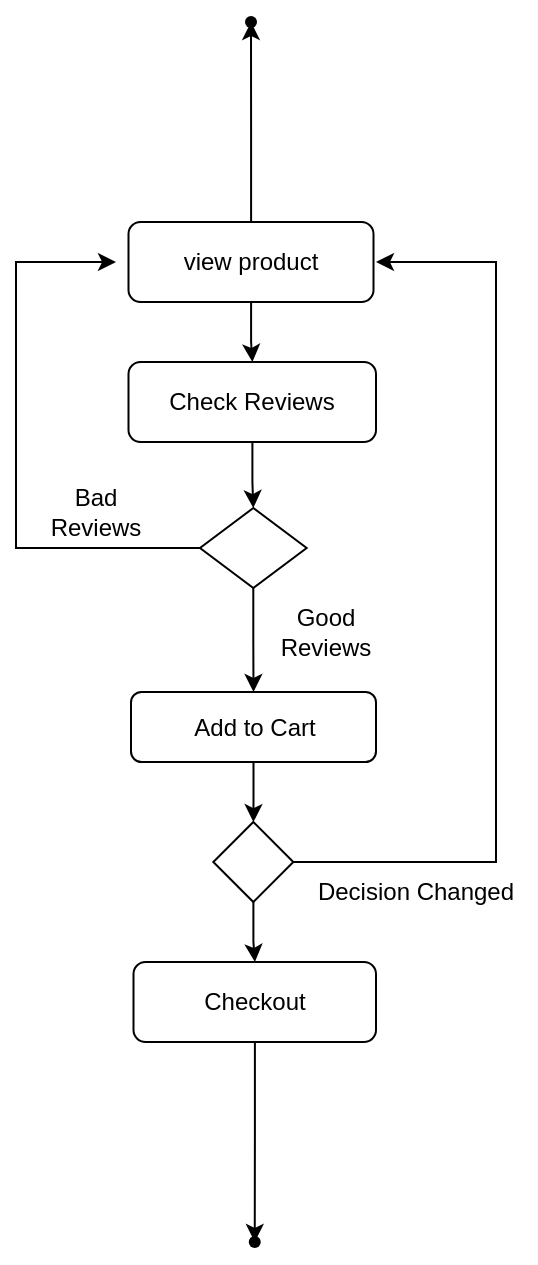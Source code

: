 <mxfile version="26.0.7">
  <diagram id="C5RBs43oDa-KdzZeNtuy" name="Page-1">
    <mxGraphModel dx="880" dy="508" grid="1" gridSize="10" guides="1" tooltips="1" connect="1" arrows="1" fold="1" page="1" pageScale="1" pageWidth="827" pageHeight="1169" math="0" shadow="0">
      <root>
        <mxCell id="WIyWlLk6GJQsqaUBKTNV-0" />
        <mxCell id="WIyWlLk6GJQsqaUBKTNV-1" parent="WIyWlLk6GJQsqaUBKTNV-0" />
        <mxCell id="HjW64ZXoG3mXL9OIz0-m-5" value="" style="edgeStyle=orthogonalEdgeStyle;rounded=0;orthogonalLoop=1;jettySize=auto;html=1;" edge="1" parent="WIyWlLk6GJQsqaUBKTNV-1" source="HjW64ZXoG3mXL9OIz0-m-2" target="HjW64ZXoG3mXL9OIz0-m-4">
          <mxGeometry relative="1" as="geometry" />
        </mxCell>
        <mxCell id="HjW64ZXoG3mXL9OIz0-m-32" value="" style="edgeStyle=orthogonalEdgeStyle;rounded=0;orthogonalLoop=1;jettySize=auto;html=1;" edge="1" parent="WIyWlLk6GJQsqaUBKTNV-1" source="HjW64ZXoG3mXL9OIz0-m-2" target="HjW64ZXoG3mXL9OIz0-m-31">
          <mxGeometry relative="1" as="geometry" />
        </mxCell>
        <mxCell id="HjW64ZXoG3mXL9OIz0-m-2" value="view product" style="rounded=1;whiteSpace=wrap;html=1;" vertex="1" parent="WIyWlLk6GJQsqaUBKTNV-1">
          <mxGeometry x="336.25" y="180" width="122.5" height="40" as="geometry" />
        </mxCell>
        <mxCell id="HjW64ZXoG3mXL9OIz0-m-7" value="" style="edgeStyle=orthogonalEdgeStyle;rounded=0;orthogonalLoop=1;jettySize=auto;html=1;" edge="1" parent="WIyWlLk6GJQsqaUBKTNV-1" source="HjW64ZXoG3mXL9OIz0-m-4" target="HjW64ZXoG3mXL9OIz0-m-6">
          <mxGeometry relative="1" as="geometry" />
        </mxCell>
        <mxCell id="HjW64ZXoG3mXL9OIz0-m-4" value="Check Reviews" style="rounded=1;whiteSpace=wrap;html=1;" vertex="1" parent="WIyWlLk6GJQsqaUBKTNV-1">
          <mxGeometry x="336.25" y="250" width="123.75" height="40" as="geometry" />
        </mxCell>
        <mxCell id="HjW64ZXoG3mXL9OIz0-m-16" value="" style="edgeStyle=orthogonalEdgeStyle;rounded=0;orthogonalLoop=1;jettySize=auto;html=1;" edge="1" parent="WIyWlLk6GJQsqaUBKTNV-1" source="HjW64ZXoG3mXL9OIz0-m-6" target="HjW64ZXoG3mXL9OIz0-m-8">
          <mxGeometry relative="1" as="geometry" />
        </mxCell>
        <mxCell id="HjW64ZXoG3mXL9OIz0-m-6" value="" style="rhombus;whiteSpace=wrap;html=1;" vertex="1" parent="WIyWlLk6GJQsqaUBKTNV-1">
          <mxGeometry x="372" y="323" width="53.33" height="40" as="geometry" />
        </mxCell>
        <mxCell id="HjW64ZXoG3mXL9OIz0-m-27" value="" style="edgeStyle=orthogonalEdgeStyle;rounded=0;orthogonalLoop=1;jettySize=auto;html=1;" edge="1" parent="WIyWlLk6GJQsqaUBKTNV-1" source="HjW64ZXoG3mXL9OIz0-m-8" target="HjW64ZXoG3mXL9OIz0-m-25">
          <mxGeometry relative="1" as="geometry" />
        </mxCell>
        <mxCell id="HjW64ZXoG3mXL9OIz0-m-8" value="Add to Cart" style="rounded=1;whiteSpace=wrap;html=1;" vertex="1" parent="WIyWlLk6GJQsqaUBKTNV-1">
          <mxGeometry x="337.5" y="415" width="122.5" height="35" as="geometry" />
        </mxCell>
        <mxCell id="HjW64ZXoG3mXL9OIz0-m-10" value="" style="endArrow=classic;html=1;rounded=0;exitX=0;exitY=0.5;exitDx=0;exitDy=0;" edge="1" parent="WIyWlLk6GJQsqaUBKTNV-1">
          <mxGeometry relative="1" as="geometry">
            <mxPoint x="372" y="343" as="sourcePoint" />
            <mxPoint x="330" y="200" as="targetPoint" />
            <Array as="points">
              <mxPoint x="280" y="343" />
              <mxPoint x="280" y="200" />
            </Array>
          </mxGeometry>
        </mxCell>
        <mxCell id="HjW64ZXoG3mXL9OIz0-m-17" value="Bad Reviews" style="text;html=1;align=center;verticalAlign=middle;whiteSpace=wrap;rounded=0;" vertex="1" parent="WIyWlLk6GJQsqaUBKTNV-1">
          <mxGeometry x="290" y="310" width="60" height="30" as="geometry" />
        </mxCell>
        <mxCell id="HjW64ZXoG3mXL9OIz0-m-18" value="Good Reviews" style="text;html=1;align=center;verticalAlign=middle;whiteSpace=wrap;rounded=0;" vertex="1" parent="WIyWlLk6GJQsqaUBKTNV-1">
          <mxGeometry x="405" y="370" width="60" height="30" as="geometry" />
        </mxCell>
        <mxCell id="HjW64ZXoG3mXL9OIz0-m-30" value="" style="edgeStyle=orthogonalEdgeStyle;rounded=0;orthogonalLoop=1;jettySize=auto;html=1;" edge="1" parent="WIyWlLk6GJQsqaUBKTNV-1" source="HjW64ZXoG3mXL9OIz0-m-19" target="HjW64ZXoG3mXL9OIz0-m-29">
          <mxGeometry relative="1" as="geometry" />
        </mxCell>
        <mxCell id="HjW64ZXoG3mXL9OIz0-m-19" value="Checkout" style="whiteSpace=wrap;html=1;rounded=1;" vertex="1" parent="WIyWlLk6GJQsqaUBKTNV-1">
          <mxGeometry x="338.75" y="550" width="121.25" height="40" as="geometry" />
        </mxCell>
        <mxCell id="HjW64ZXoG3mXL9OIz0-m-21" value="" style="endArrow=classic;html=1;rounded=0;exitX=1;exitY=0.5;exitDx=0;exitDy=0;" edge="1" parent="WIyWlLk6GJQsqaUBKTNV-1" source="HjW64ZXoG3mXL9OIz0-m-25">
          <mxGeometry width="50" height="50" relative="1" as="geometry">
            <mxPoint x="500" y="440" as="sourcePoint" />
            <mxPoint x="460" y="200" as="targetPoint" />
            <Array as="points">
              <mxPoint x="520" y="500" />
              <mxPoint x="520" y="433" />
              <mxPoint x="520" y="200" />
            </Array>
          </mxGeometry>
        </mxCell>
        <mxCell id="HjW64ZXoG3mXL9OIz0-m-22" value="Decision Changed" style="text;html=1;align=center;verticalAlign=middle;whiteSpace=wrap;rounded=0;" vertex="1" parent="WIyWlLk6GJQsqaUBKTNV-1">
          <mxGeometry x="420" y="500" width="120" height="30" as="geometry" />
        </mxCell>
        <mxCell id="HjW64ZXoG3mXL9OIz0-m-28" value="" style="edgeStyle=orthogonalEdgeStyle;rounded=0;orthogonalLoop=1;jettySize=auto;html=1;" edge="1" parent="WIyWlLk6GJQsqaUBKTNV-1" source="HjW64ZXoG3mXL9OIz0-m-25" target="HjW64ZXoG3mXL9OIz0-m-19">
          <mxGeometry relative="1" as="geometry" />
        </mxCell>
        <mxCell id="HjW64ZXoG3mXL9OIz0-m-25" value="" style="rhombus;whiteSpace=wrap;html=1;" vertex="1" parent="WIyWlLk6GJQsqaUBKTNV-1">
          <mxGeometry x="378.66" y="480" width="40" height="40" as="geometry" />
        </mxCell>
        <mxCell id="HjW64ZXoG3mXL9OIz0-m-29" value="" style="shape=waypoint;sketch=0;size=6;pointerEvents=1;points=[];fillColor=default;resizable=0;rotatable=0;perimeter=centerPerimeter;snapToPoint=1;rounded=1;" vertex="1" parent="WIyWlLk6GJQsqaUBKTNV-1">
          <mxGeometry x="389.375" y="680" width="20" height="20" as="geometry" />
        </mxCell>
        <mxCell id="HjW64ZXoG3mXL9OIz0-m-31" value="" style="shape=waypoint;sketch=0;size=6;pointerEvents=1;points=[];fillColor=default;resizable=0;rotatable=0;perimeter=centerPerimeter;snapToPoint=1;rounded=1;" vertex="1" parent="WIyWlLk6GJQsqaUBKTNV-1">
          <mxGeometry x="387.5" y="70" width="20" height="20" as="geometry" />
        </mxCell>
      </root>
    </mxGraphModel>
  </diagram>
</mxfile>
